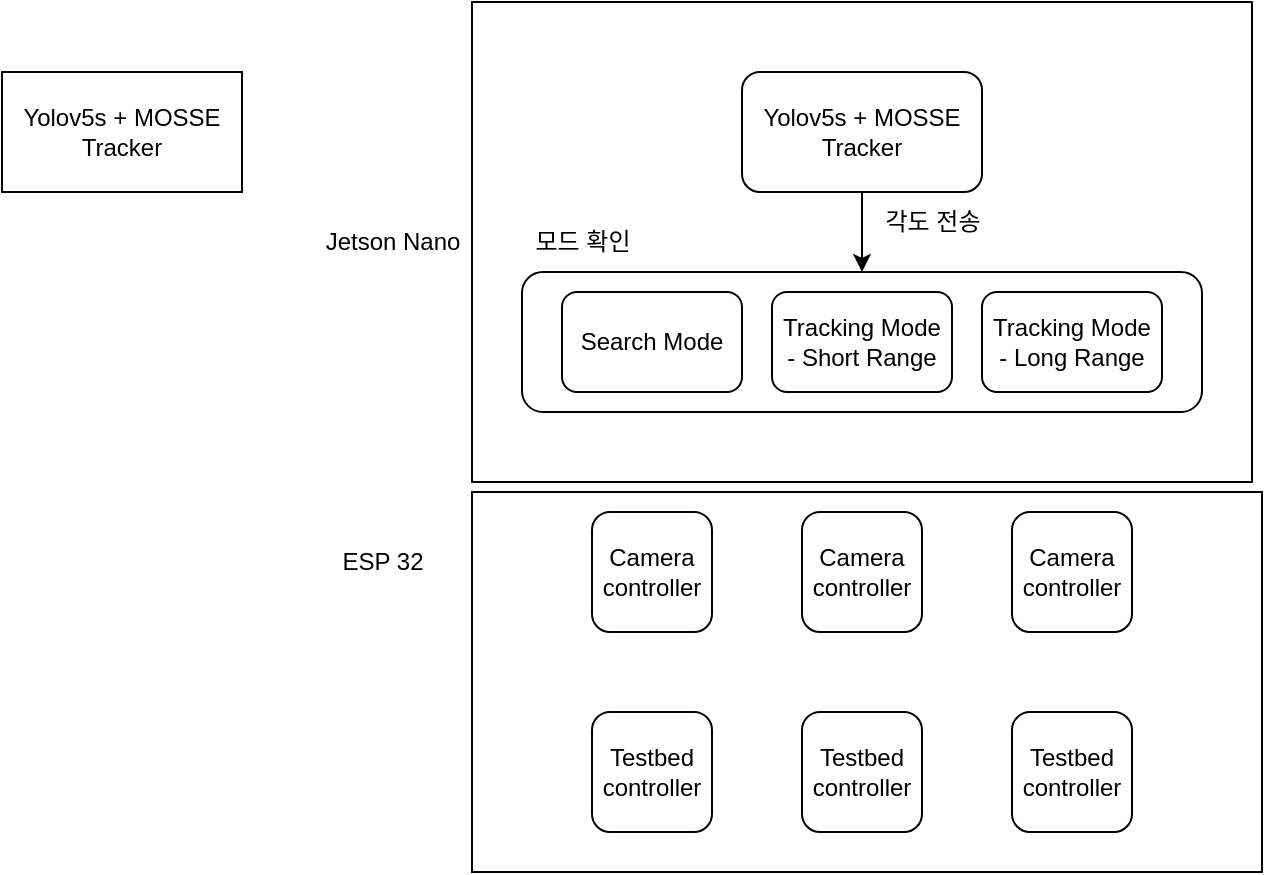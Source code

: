 <mxfile version="21.3.0" type="github">
  <diagram name="페이지-1" id="W1JDAVFgyBiUxEhswn6q">
    <mxGraphModel dx="1050" dy="573" grid="1" gridSize="10" guides="1" tooltips="1" connect="1" arrows="1" fold="1" page="1" pageScale="1" pageWidth="3300" pageHeight="4681" math="0" shadow="0">
      <root>
        <mxCell id="0" />
        <mxCell id="1" parent="0" />
        <mxCell id="6Gq8IHYd5kMkQ4ZqI7SI-23" value="" style="rounded=0;whiteSpace=wrap;html=1;" vertex="1" parent="1">
          <mxGeometry x="435" y="350" width="395" height="190" as="geometry" />
        </mxCell>
        <mxCell id="6Gq8IHYd5kMkQ4ZqI7SI-19" value="" style="rounded=0;whiteSpace=wrap;html=1;" vertex="1" parent="1">
          <mxGeometry x="435" y="105" width="390" height="240" as="geometry" />
        </mxCell>
        <mxCell id="6Gq8IHYd5kMkQ4ZqI7SI-8" value="" style="rounded=1;whiteSpace=wrap;html=1;" vertex="1" parent="1">
          <mxGeometry x="460" y="240" width="340" height="70" as="geometry" />
        </mxCell>
        <mxCell id="6Gq8IHYd5kMkQ4ZqI7SI-1" value="Yolov5s + MOSSE Tracker" style="rounded=0;whiteSpace=wrap;html=1;" vertex="1" parent="1">
          <mxGeometry x="200" y="140" width="120" height="60" as="geometry" />
        </mxCell>
        <mxCell id="6Gq8IHYd5kMkQ4ZqI7SI-2" value="Yolov5s + MOSSE Tracker" style="rounded=1;whiteSpace=wrap;html=1;" vertex="1" parent="1">
          <mxGeometry x="570" y="140" width="120" height="60" as="geometry" />
        </mxCell>
        <mxCell id="6Gq8IHYd5kMkQ4ZqI7SI-3" value="Search Mode" style="rounded=1;whiteSpace=wrap;html=1;" vertex="1" parent="1">
          <mxGeometry x="480" y="250" width="90" height="50" as="geometry" />
        </mxCell>
        <mxCell id="6Gq8IHYd5kMkQ4ZqI7SI-4" value="Tracking Mode&lt;br&gt;- Short Range" style="rounded=1;whiteSpace=wrap;html=1;" vertex="1" parent="1">
          <mxGeometry x="585" y="250" width="90" height="50" as="geometry" />
        </mxCell>
        <mxCell id="6Gq8IHYd5kMkQ4ZqI7SI-6" value="Tracking Mode&lt;br&gt;- Long Range" style="rounded=1;whiteSpace=wrap;html=1;" vertex="1" parent="1">
          <mxGeometry x="690" y="250" width="90" height="50" as="geometry" />
        </mxCell>
        <mxCell id="6Gq8IHYd5kMkQ4ZqI7SI-9" value="" style="endArrow=classic;html=1;rounded=0;entryX=0.5;entryY=0;entryDx=0;entryDy=0;exitX=0.5;exitY=1;exitDx=0;exitDy=0;" edge="1" parent="1" source="6Gq8IHYd5kMkQ4ZqI7SI-2" target="6Gq8IHYd5kMkQ4ZqI7SI-8">
          <mxGeometry width="50" height="50" relative="1" as="geometry">
            <mxPoint x="510" y="320" as="sourcePoint" />
            <mxPoint x="560" y="270" as="targetPoint" />
          </mxGeometry>
        </mxCell>
        <mxCell id="6Gq8IHYd5kMkQ4ZqI7SI-11" value="각도 전송" style="text;html=1;align=center;verticalAlign=middle;resizable=0;points=[];autosize=1;strokeColor=none;fillColor=none;" vertex="1" parent="1">
          <mxGeometry x="630" y="200" width="70" height="30" as="geometry" />
        </mxCell>
        <mxCell id="6Gq8IHYd5kMkQ4ZqI7SI-12" value="Testbed controller" style="rounded=1;whiteSpace=wrap;html=1;" vertex="1" parent="1">
          <mxGeometry x="495" y="460" width="60" height="60" as="geometry" />
        </mxCell>
        <mxCell id="6Gq8IHYd5kMkQ4ZqI7SI-13" value="Camera&lt;br&gt;controller" style="rounded=1;whiteSpace=wrap;html=1;" vertex="1" parent="1">
          <mxGeometry x="495" y="360" width="60" height="60" as="geometry" />
        </mxCell>
        <mxCell id="6Gq8IHYd5kMkQ4ZqI7SI-18" value="모드 확인" style="text;html=1;align=center;verticalAlign=middle;resizable=0;points=[];autosize=1;strokeColor=none;fillColor=none;" vertex="1" parent="1">
          <mxGeometry x="455" y="210" width="70" height="30" as="geometry" />
        </mxCell>
        <mxCell id="6Gq8IHYd5kMkQ4ZqI7SI-20" value="Jetson Nano" style="text;html=1;align=center;verticalAlign=middle;resizable=0;points=[];autosize=1;strokeColor=none;fillColor=none;" vertex="1" parent="1">
          <mxGeometry x="350" y="210" width="90" height="30" as="geometry" />
        </mxCell>
        <mxCell id="6Gq8IHYd5kMkQ4ZqI7SI-21" value="ESP 32" style="text;html=1;align=center;verticalAlign=middle;resizable=0;points=[];autosize=1;strokeColor=none;fillColor=none;" vertex="1" parent="1">
          <mxGeometry x="360" y="370" width="60" height="30" as="geometry" />
        </mxCell>
        <mxCell id="6Gq8IHYd5kMkQ4ZqI7SI-25" value="Testbed controller" style="rounded=1;whiteSpace=wrap;html=1;" vertex="1" parent="1">
          <mxGeometry x="600" y="460" width="60" height="60" as="geometry" />
        </mxCell>
        <mxCell id="6Gq8IHYd5kMkQ4ZqI7SI-26" value="Camera&lt;br&gt;controller" style="rounded=1;whiteSpace=wrap;html=1;" vertex="1" parent="1">
          <mxGeometry x="600" y="360" width="60" height="60" as="geometry" />
        </mxCell>
        <mxCell id="6Gq8IHYd5kMkQ4ZqI7SI-27" value="Testbed controller" style="rounded=1;whiteSpace=wrap;html=1;" vertex="1" parent="1">
          <mxGeometry x="705" y="460" width="60" height="60" as="geometry" />
        </mxCell>
        <mxCell id="6Gq8IHYd5kMkQ4ZqI7SI-28" value="Camera&lt;br&gt;controller" style="rounded=1;whiteSpace=wrap;html=1;" vertex="1" parent="1">
          <mxGeometry x="705" y="360" width="60" height="60" as="geometry" />
        </mxCell>
      </root>
    </mxGraphModel>
  </diagram>
</mxfile>
